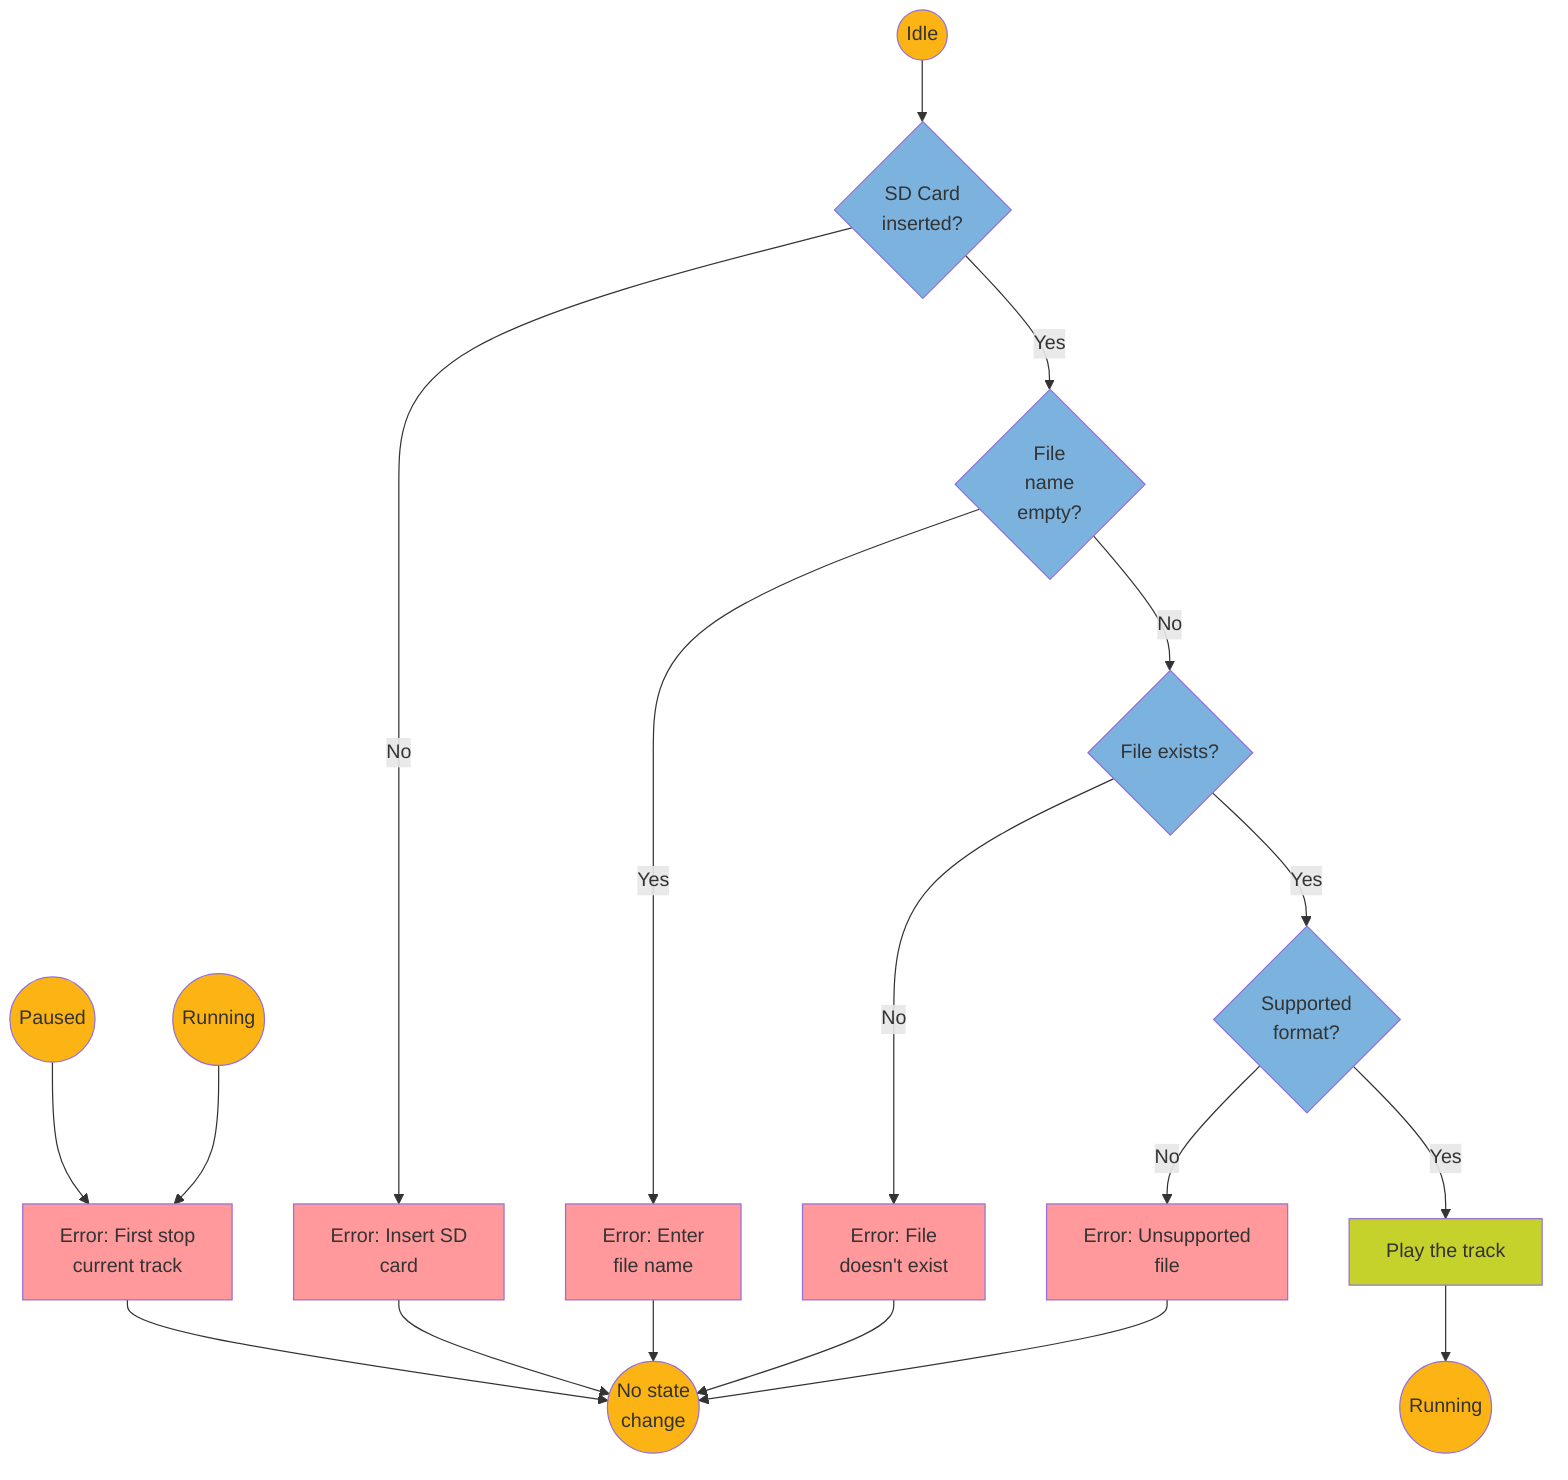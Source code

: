flowchart TD
    classDef function fill:#c6d22c
    classDef condition fill:#7cb2de
    classDef state fill:#fcb415
    classDef error fill:#FF999C

    C((Running)):::state --> Z[Error: First stop
    current track]:::error
    D((Paused)):::state --> Z
    B((Idle)):::state --> E{SD Card
    inserted?}:::condition
    E -- No -->F[Error: Insert SD
    card]:::error
    E -- Yes -->G{File
    name
    empty?}:::condition
    G -- Yes -->H[Error: Enter
    file name]:::error
    G -- No -->I{File exists?}:::condition
    I -- No -->O[Error: File
    doesn't exist]:::error
    I -- Yes -->J{Supported
    format?}:::condition
    J -- Yes -->K[Play the track]:::function
    J -- No -->L[Error: Unsupported
    file]:::error
    K -->M((Running)):::state
    L --> W((No state
    change)):::state
    O --> W
    H --> W
    F --> W
    Z --> W